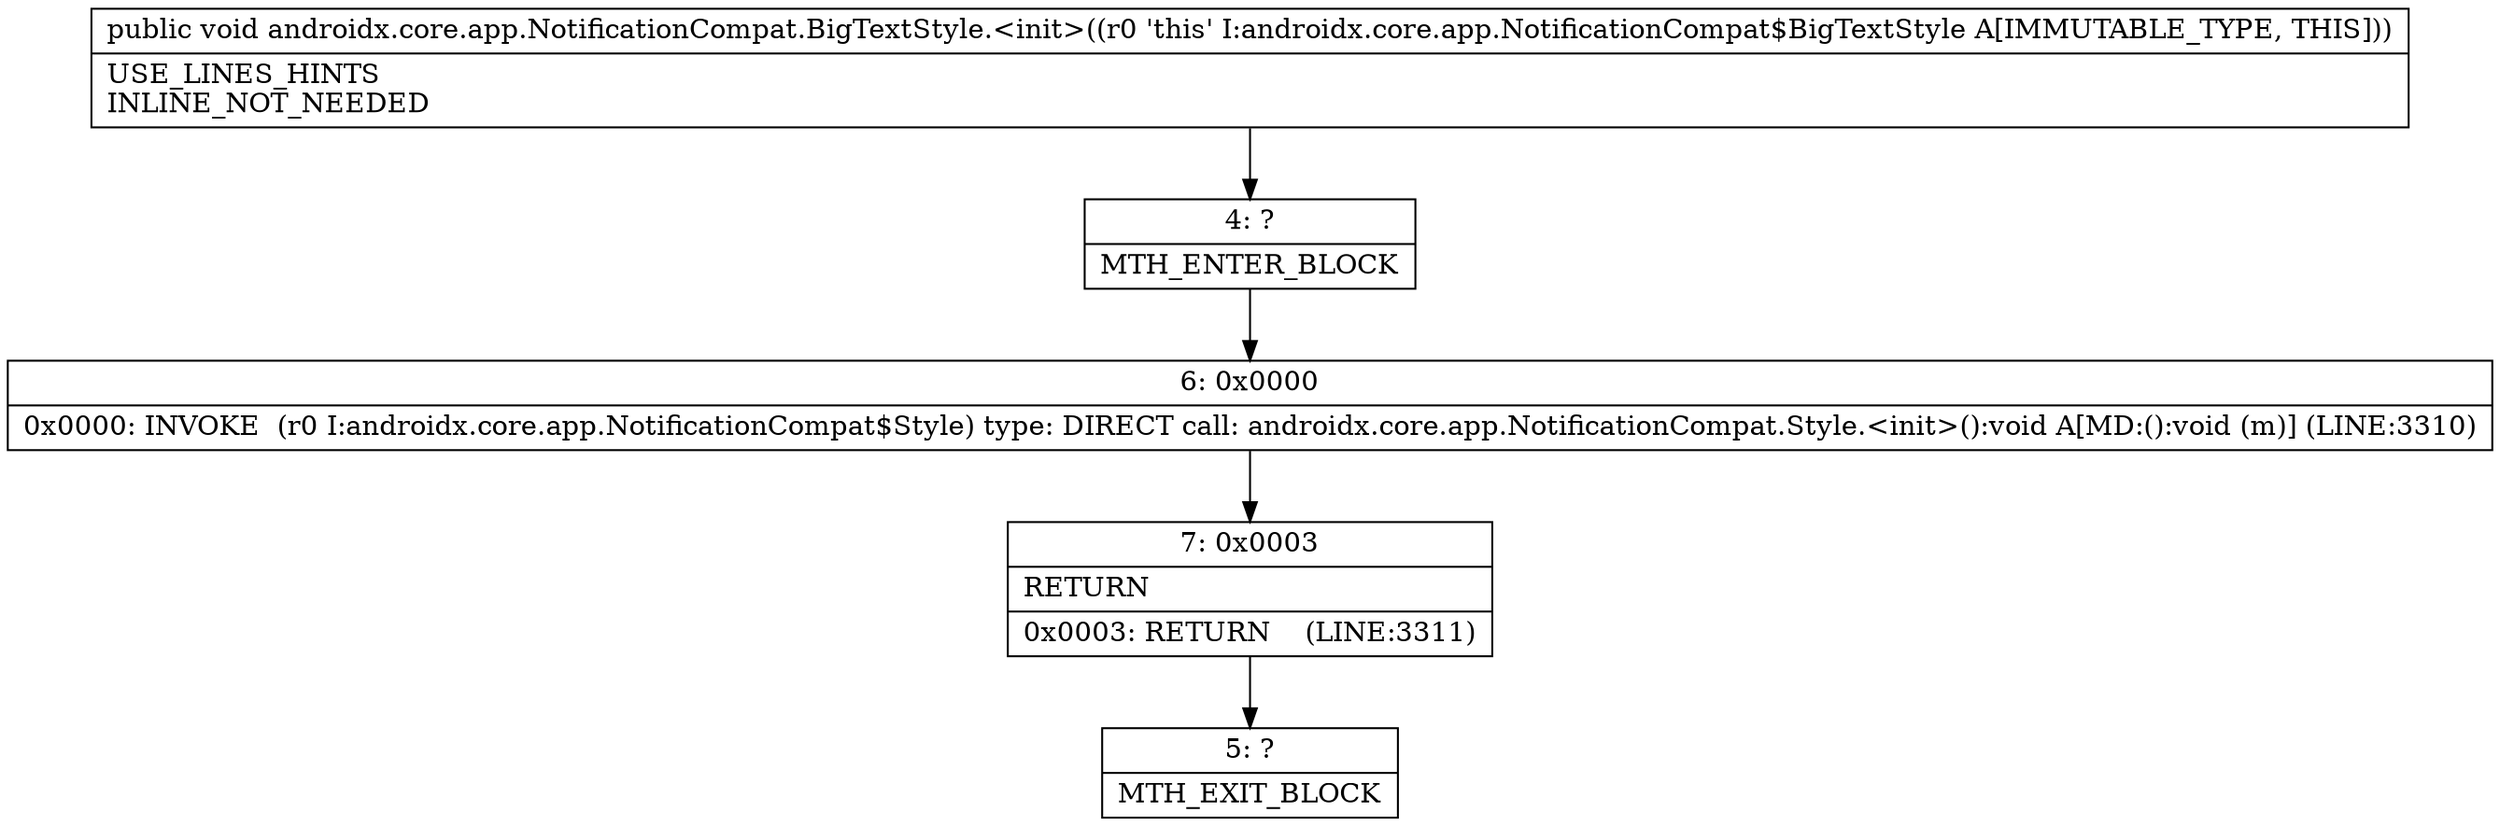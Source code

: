 digraph "CFG forandroidx.core.app.NotificationCompat.BigTextStyle.\<init\>()V" {
Node_4 [shape=record,label="{4\:\ ?|MTH_ENTER_BLOCK\l}"];
Node_6 [shape=record,label="{6\:\ 0x0000|0x0000: INVOKE  (r0 I:androidx.core.app.NotificationCompat$Style) type: DIRECT call: androidx.core.app.NotificationCompat.Style.\<init\>():void A[MD:():void (m)] (LINE:3310)\l}"];
Node_7 [shape=record,label="{7\:\ 0x0003|RETURN\l|0x0003: RETURN    (LINE:3311)\l}"];
Node_5 [shape=record,label="{5\:\ ?|MTH_EXIT_BLOCK\l}"];
MethodNode[shape=record,label="{public void androidx.core.app.NotificationCompat.BigTextStyle.\<init\>((r0 'this' I:androidx.core.app.NotificationCompat$BigTextStyle A[IMMUTABLE_TYPE, THIS]))  | USE_LINES_HINTS\lINLINE_NOT_NEEDED\l}"];
MethodNode -> Node_4;Node_4 -> Node_6;
Node_6 -> Node_7;
Node_7 -> Node_5;
}

